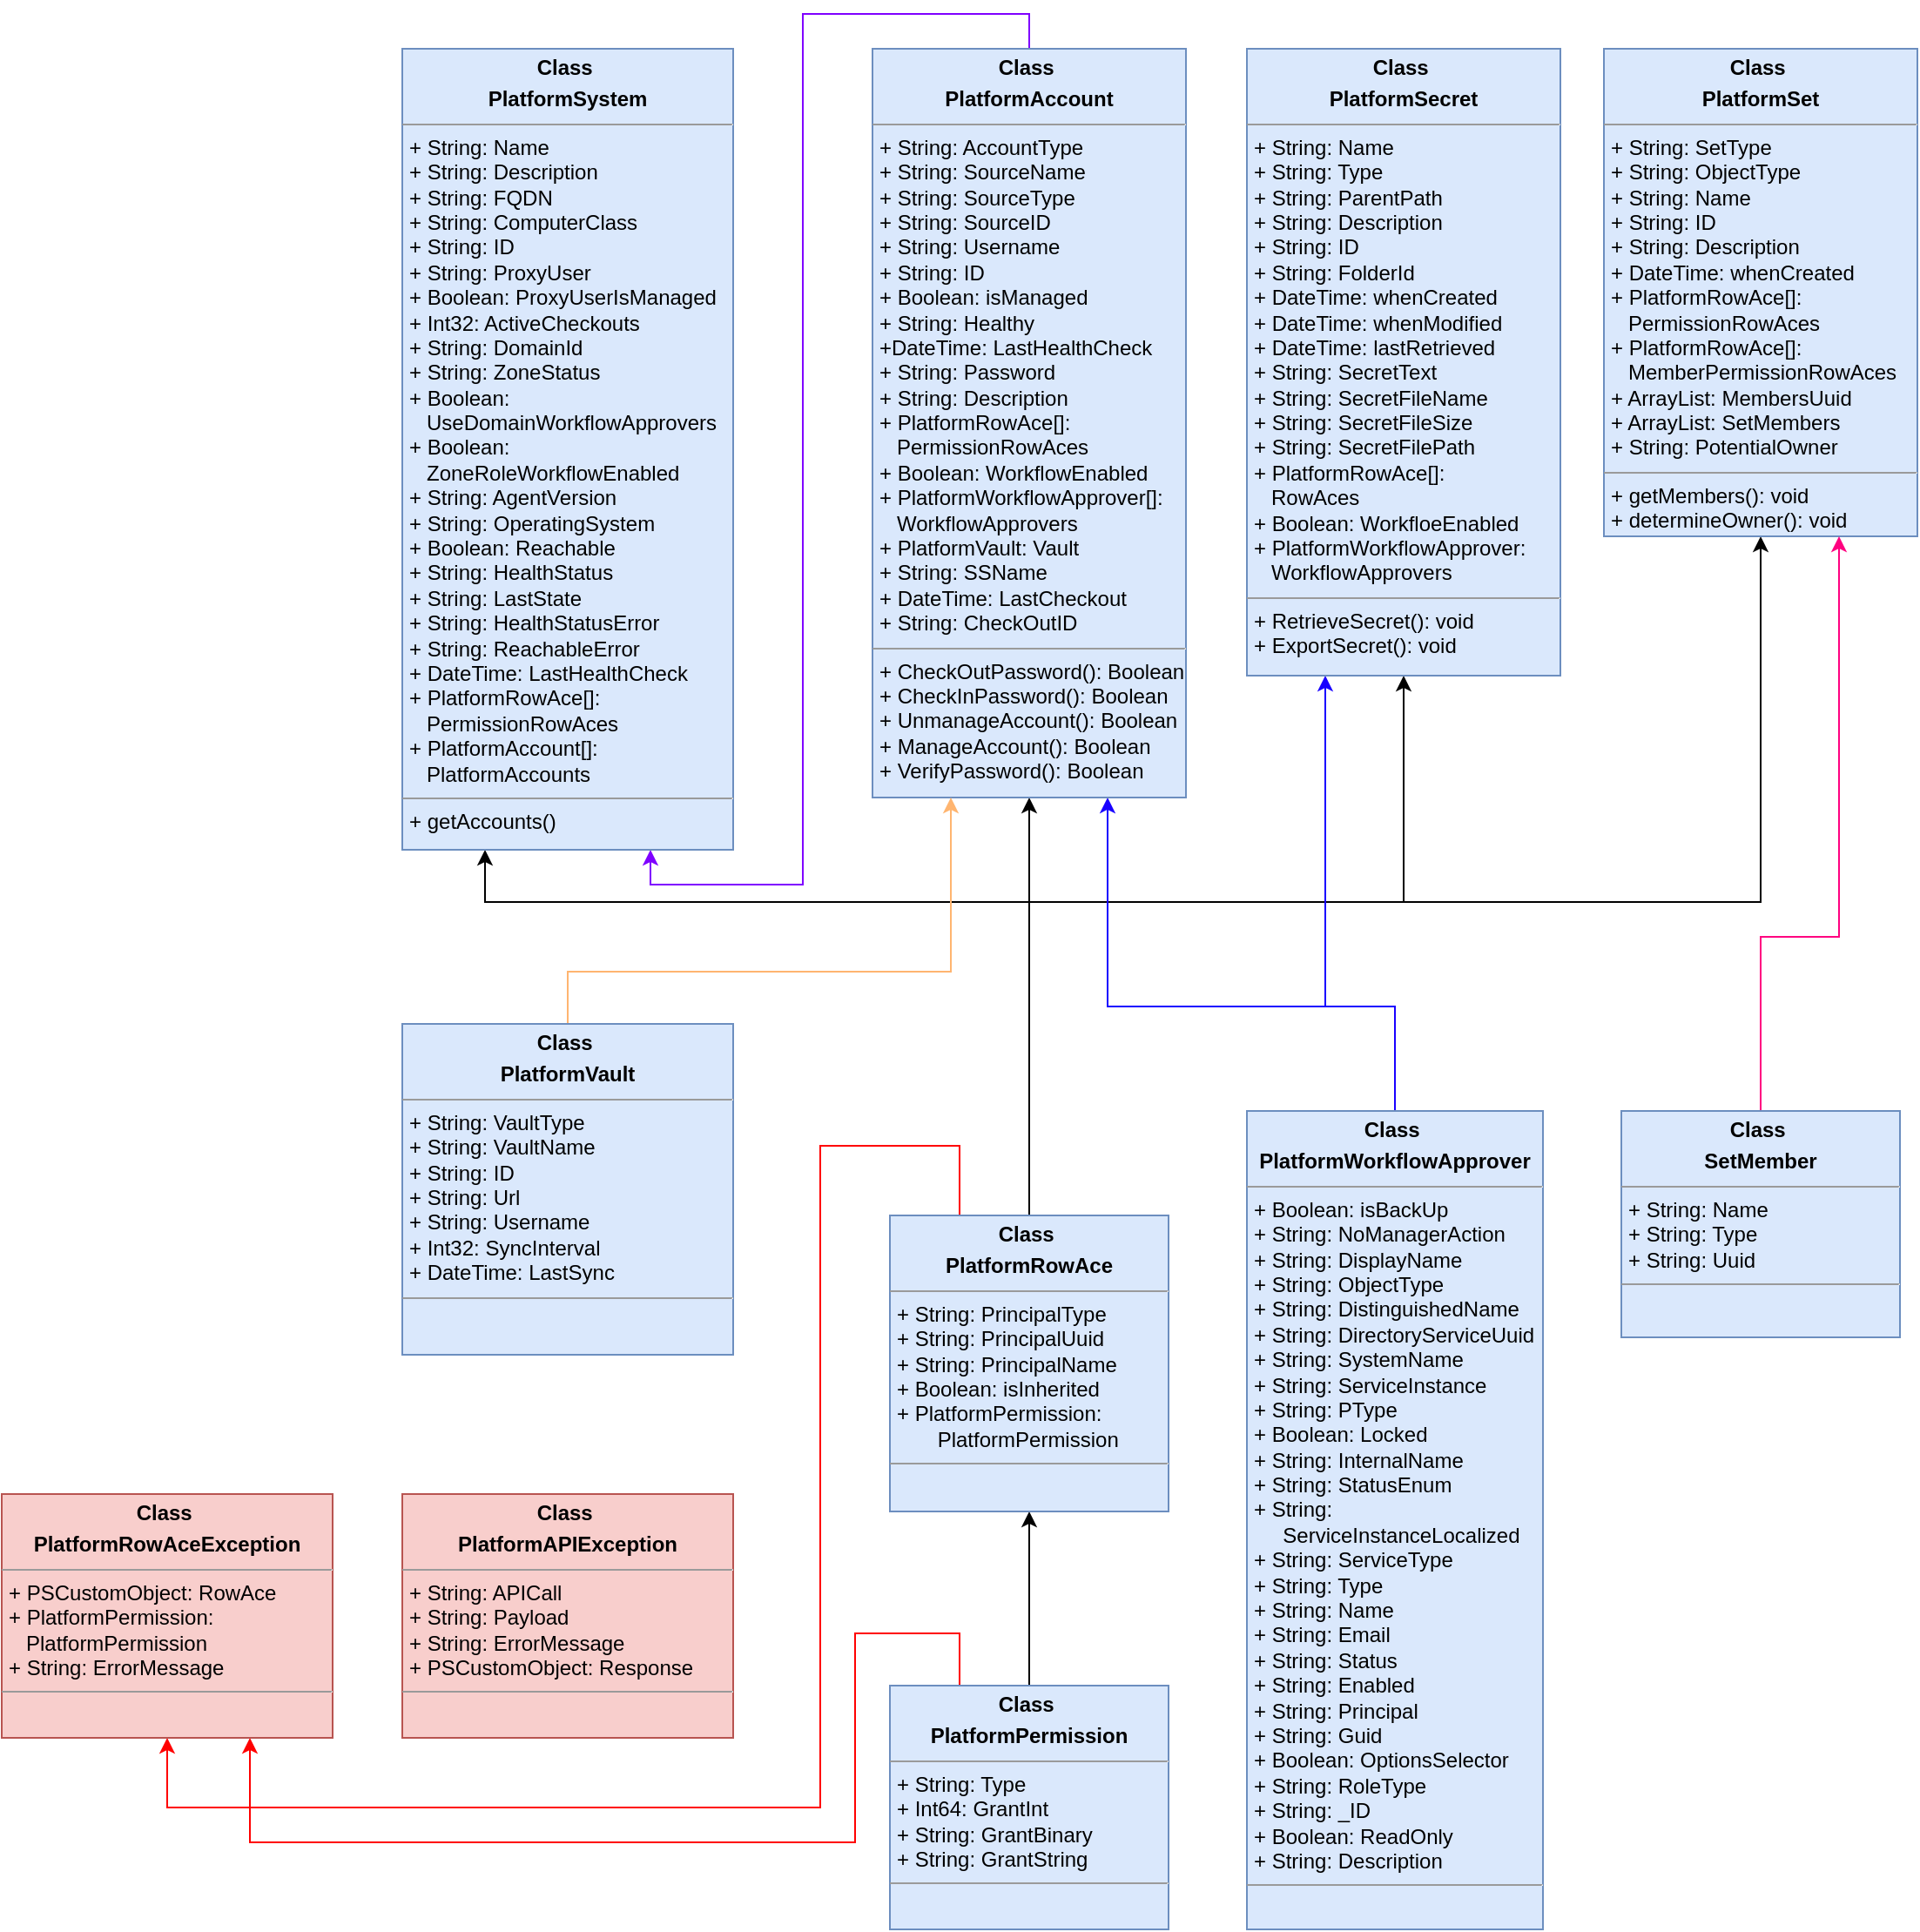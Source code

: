 <mxfile version="18.0.1" type="device"><diagram id="YnCf_WTDuHNfMenVFqaC" name="Page-1"><mxGraphModel dx="2430" dy="2396" grid="1" gridSize="10" guides="1" tooltips="1" connect="1" arrows="1" fold="1" page="1" pageScale="1" pageWidth="850" pageHeight="1100" math="0" shadow="0"><root><mxCell id="0"/><mxCell id="1" parent="0"/><mxCell id="X38_vA64xEPOQpa_aPta-8" style="edgeStyle=orthogonalEdgeStyle;rounded=0;orthogonalLoop=1;jettySize=auto;html=1;entryX=0.5;entryY=1;entryDx=0;entryDy=0;" parent="1" source="X38_vA64xEPOQpa_aPta-2" target="X38_vA64xEPOQpa_aPta-3" edge="1"><mxGeometry relative="1" as="geometry"/></mxCell><mxCell id="5MdBw0BvZUgc1jSjjbNK-12" style="edgeStyle=orthogonalEdgeStyle;rounded=0;orthogonalLoop=1;jettySize=auto;html=1;entryX=0.75;entryY=1;entryDx=0;entryDy=0;strokeColor=#FF0000;exitX=0.25;exitY=0;exitDx=0;exitDy=0;" edge="1" parent="1" source="X38_vA64xEPOQpa_aPta-2" target="5MdBw0BvZUgc1jSjjbNK-9"><mxGeometry relative="1" as="geometry"><Array as="points"><mxPoint x="120" y="560"/><mxPoint x="60" y="560"/><mxPoint x="60" y="680"/><mxPoint x="-288" y="680"/></Array></mxGeometry></mxCell><mxCell id="X38_vA64xEPOQpa_aPta-2" value="&lt;p style=&quot;margin: 0px ; margin-top: 4px ; text-align: center&quot;&gt;&lt;b&gt;Class&amp;nbsp;&lt;/b&gt;&lt;/p&gt;&lt;p style=&quot;margin: 0px ; margin-top: 4px ; text-align: center&quot;&gt;&lt;b&gt;PlatformPermission&lt;/b&gt;&lt;/p&gt;&lt;hr size=&quot;1&quot;&gt;&lt;p style=&quot;margin: 0px ; margin-left: 4px&quot;&gt;+ String: Type&lt;/p&gt;&lt;p style=&quot;margin: 0px ; margin-left: 4px&quot;&gt;+ Int64: GrantInt&lt;/p&gt;&lt;p style=&quot;margin: 0px ; margin-left: 4px&quot;&gt;+ String: GrantBinary&lt;/p&gt;&lt;p style=&quot;margin: 0px ; margin-left: 4px&quot;&gt;+ String: GrantString&lt;/p&gt;&lt;hr size=&quot;1&quot;&gt;&lt;p style=&quot;margin: 0px ; margin-left: 4px&quot;&gt;&lt;br&gt;&lt;/p&gt;" style="verticalAlign=top;align=left;overflow=fill;fontSize=12;fontFamily=Helvetica;html=1;fillColor=#dae8fc;strokeColor=#6c8ebf;" parent="1" vertex="1"><mxGeometry x="80" y="590" width="160" height="140" as="geometry"/></mxCell><mxCell id="X38_vA64xEPOQpa_aPta-10" style="edgeStyle=orthogonalEdgeStyle;rounded=0;orthogonalLoop=1;jettySize=auto;html=1;entryX=0.5;entryY=1;entryDx=0;entryDy=0;" parent="1" source="X38_vA64xEPOQpa_aPta-3" target="X38_vA64xEPOQpa_aPta-7" edge="1"><mxGeometry relative="1" as="geometry"/></mxCell><mxCell id="X38_vA64xEPOQpa_aPta-14" style="edgeStyle=orthogonalEdgeStyle;rounded=0;orthogonalLoop=1;jettySize=auto;html=1;entryX=0.5;entryY=1;entryDx=0;entryDy=0;" parent="1" source="X38_vA64xEPOQpa_aPta-3" target="X38_vA64xEPOQpa_aPta-5" edge="1"><mxGeometry relative="1" as="geometry"><Array as="points"><mxPoint x="160" y="140"/><mxPoint x="375" y="140"/></Array></mxGeometry></mxCell><mxCell id="X38_vA64xEPOQpa_aPta-15" style="edgeStyle=orthogonalEdgeStyle;rounded=0;orthogonalLoop=1;jettySize=auto;html=1;entryX=0.5;entryY=1;entryDx=0;entryDy=0;" parent="1" source="X38_vA64xEPOQpa_aPta-3" target="X38_vA64xEPOQpa_aPta-6" edge="1"><mxGeometry relative="1" as="geometry"><Array as="points"><mxPoint x="160" y="140"/><mxPoint x="580" y="140"/></Array></mxGeometry></mxCell><mxCell id="5MdBw0BvZUgc1jSjjbNK-7" style="edgeStyle=orthogonalEdgeStyle;rounded=0;orthogonalLoop=1;jettySize=auto;html=1;entryX=0.25;entryY=1;entryDx=0;entryDy=0;" edge="1" parent="1" source="X38_vA64xEPOQpa_aPta-3" target="5MdBw0BvZUgc1jSjjbNK-3"><mxGeometry relative="1" as="geometry"><Array as="points"><mxPoint x="160" y="140"/><mxPoint x="-152" y="140"/></Array></mxGeometry></mxCell><mxCell id="5MdBw0BvZUgc1jSjjbNK-11" style="edgeStyle=orthogonalEdgeStyle;rounded=0;orthogonalLoop=1;jettySize=auto;html=1;entryX=0.5;entryY=1;entryDx=0;entryDy=0;strokeColor=#FF0000;" edge="1" parent="1" source="X38_vA64xEPOQpa_aPta-3" target="5MdBw0BvZUgc1jSjjbNK-9"><mxGeometry relative="1" as="geometry"><Array as="points"><mxPoint x="120" y="280"/><mxPoint x="40" y="280"/><mxPoint x="40" y="660"/><mxPoint x="-335" y="660"/></Array></mxGeometry></mxCell><mxCell id="X38_vA64xEPOQpa_aPta-3" value="&lt;p style=&quot;margin: 0px ; margin-top: 4px ; text-align: center&quot;&gt;&lt;b&gt;Class&amp;nbsp;&lt;/b&gt;&lt;/p&gt;&lt;p style=&quot;margin: 0px ; margin-top: 4px ; text-align: center&quot;&gt;&lt;b&gt;PlatformRowAce&lt;/b&gt;&lt;/p&gt;&lt;hr size=&quot;1&quot;&gt;&lt;p style=&quot;margin: 0px ; margin-left: 4px&quot;&gt;+ String: PrincipalType&lt;br&gt;&lt;/p&gt;&lt;p style=&quot;margin: 0px ; margin-left: 4px&quot;&gt;+ String: PrincipalUuid&lt;/p&gt;&lt;p style=&quot;margin: 0px ; margin-left: 4px&quot;&gt;+ String: PrincipalName&lt;/p&gt;&lt;p style=&quot;margin: 0px ; margin-left: 4px&quot;&gt;+ Boolean: isInherited&lt;/p&gt;&lt;p style=&quot;margin: 0px ; margin-left: 4px&quot;&gt;+ PlatformPermission:&amp;nbsp;&lt;/p&gt;&lt;p style=&quot;margin: 0px ; margin-left: 4px&quot;&gt;&amp;nbsp; &amp;nbsp; &amp;nbsp; &amp;nbsp;PlatformPermission&lt;/p&gt;&lt;hr size=&quot;1&quot;&gt;&lt;p style=&quot;margin: 0px ; margin-left: 4px&quot;&gt;&lt;br&gt;&lt;/p&gt;" style="verticalAlign=top;align=left;overflow=fill;fontSize=12;fontFamily=Helvetica;html=1;fillColor=#dae8fc;strokeColor=#6c8ebf;" parent="1" vertex="1"><mxGeometry x="80" y="320" width="160" height="170" as="geometry"/></mxCell><mxCell id="X38_vA64xEPOQpa_aPta-17" style="edgeStyle=orthogonalEdgeStyle;rounded=0;orthogonalLoop=1;jettySize=auto;html=1;entryX=0.75;entryY=1;entryDx=0;entryDy=0;strokeColor=#1900FF;" parent="1" source="X38_vA64xEPOQpa_aPta-4" target="X38_vA64xEPOQpa_aPta-7" edge="1"><mxGeometry relative="1" as="geometry"><Array as="points"><mxPoint x="370" y="200"/><mxPoint x="205" y="200"/></Array></mxGeometry></mxCell><mxCell id="X38_vA64xEPOQpa_aPta-18" style="edgeStyle=orthogonalEdgeStyle;rounded=0;orthogonalLoop=1;jettySize=auto;html=1;entryX=0.25;entryY=1;entryDx=0;entryDy=0;strokeColor=#1900FF;" parent="1" source="X38_vA64xEPOQpa_aPta-4" target="X38_vA64xEPOQpa_aPta-5" edge="1"><mxGeometry relative="1" as="geometry"><Array as="points"><mxPoint x="370" y="200"/><mxPoint x="330" y="200"/></Array></mxGeometry></mxCell><mxCell id="X38_vA64xEPOQpa_aPta-4" value="&lt;p style=&quot;margin: 0px ; margin-top: 4px ; text-align: center&quot;&gt;&lt;b&gt;Class&amp;nbsp;&lt;/b&gt;&lt;/p&gt;&lt;p style=&quot;margin: 0px ; margin-top: 4px ; text-align: center&quot;&gt;&lt;b&gt;PlatformWorkflowApprover&lt;/b&gt;&lt;/p&gt;&lt;hr size=&quot;1&quot;&gt;&lt;p style=&quot;margin: 0px ; margin-left: 4px&quot;&gt;+ Boolean: isBackUp&lt;br&gt;&lt;/p&gt;&lt;p style=&quot;margin: 0px ; margin-left: 4px&quot;&gt;+ String: NoManagerAction&lt;/p&gt;&lt;p style=&quot;margin: 0px ; margin-left: 4px&quot;&gt;+ String: DisplayName&lt;/p&gt;&lt;p style=&quot;margin: 0px ; margin-left: 4px&quot;&gt;+ String: ObjectType&lt;/p&gt;&lt;p style=&quot;margin: 0px ; margin-left: 4px&quot;&gt;+ String: DistinguishedName&lt;/p&gt;&lt;p style=&quot;margin: 0px ; margin-left: 4px&quot;&gt;+ String: DirectoryServiceUuid&lt;/p&gt;&lt;p style=&quot;margin: 0px ; margin-left: 4px&quot;&gt;+ String: SystemName&lt;/p&gt;&lt;p style=&quot;margin: 0px ; margin-left: 4px&quot;&gt;+ String: ServiceInstance&lt;/p&gt;&lt;p style=&quot;margin: 0px ; margin-left: 4px&quot;&gt;+ String: PType&lt;/p&gt;&lt;p style=&quot;margin: 0px ; margin-left: 4px&quot;&gt;+ Boolean: Locked&lt;/p&gt;&lt;p style=&quot;margin: 0px ; margin-left: 4px&quot;&gt;+ String: InternalName&lt;/p&gt;&lt;p style=&quot;margin: 0px ; margin-left: 4px&quot;&gt;+ String: StatusEnum&lt;/p&gt;&lt;p style=&quot;margin: 0px ; margin-left: 4px&quot;&gt;+ String:&amp;nbsp;&lt;/p&gt;&lt;p style=&quot;margin: 0px ; margin-left: 4px&quot;&gt;&amp;nbsp; &amp;nbsp; &amp;nbsp;ServiceInstanceLocalized&lt;/p&gt;&lt;p style=&quot;margin: 0px ; margin-left: 4px&quot;&gt;+ String: ServiceType&lt;/p&gt;&lt;p style=&quot;margin: 0px ; margin-left: 4px&quot;&gt;+ String: Type&lt;/p&gt;&lt;p style=&quot;margin: 0px ; margin-left: 4px&quot;&gt;+ String: Name&lt;/p&gt;&lt;p style=&quot;margin: 0px ; margin-left: 4px&quot;&gt;+ String: Email&lt;/p&gt;&lt;p style=&quot;margin: 0px ; margin-left: 4px&quot;&gt;+ String: Status&lt;/p&gt;&lt;p style=&quot;margin: 0px ; margin-left: 4px&quot;&gt;+ String: Enabled&lt;/p&gt;&lt;p style=&quot;margin: 0px ; margin-left: 4px&quot;&gt;+ String: Principal&lt;/p&gt;&lt;p style=&quot;margin: 0px ; margin-left: 4px&quot;&gt;+ String: Guid&lt;/p&gt;&lt;p style=&quot;margin: 0px ; margin-left: 4px&quot;&gt;+ Boolean: OptionsSelector&lt;/p&gt;&lt;p style=&quot;margin: 0px ; margin-left: 4px&quot;&gt;+ String: RoleType&lt;/p&gt;&lt;p style=&quot;margin: 0px ; margin-left: 4px&quot;&gt;+ String: _ID&lt;/p&gt;&lt;p style=&quot;margin: 0px ; margin-left: 4px&quot;&gt;+ Boolean: ReadOnly&lt;/p&gt;&lt;p style=&quot;margin: 0px ; margin-left: 4px&quot;&gt;+ String: Description&lt;/p&gt;&lt;hr size=&quot;1&quot;&gt;&lt;p style=&quot;margin: 0px ; margin-left: 4px&quot;&gt;&lt;br&gt;&lt;/p&gt;" style="verticalAlign=top;align=left;overflow=fill;fontSize=12;fontFamily=Helvetica;html=1;fillColor=#dae8fc;strokeColor=#6c8ebf;" parent="1" vertex="1"><mxGeometry x="285" y="260" width="170" height="470" as="geometry"/></mxCell><mxCell id="X38_vA64xEPOQpa_aPta-5" value="&lt;p style=&quot;margin: 0px ; margin-top: 4px ; text-align: center&quot;&gt;&lt;b&gt;Class&amp;nbsp;&lt;/b&gt;&lt;/p&gt;&lt;p style=&quot;margin: 0px ; margin-top: 4px ; text-align: center&quot;&gt;&lt;b&gt;PlatformSecret&lt;/b&gt;&lt;/p&gt;&lt;hr size=&quot;1&quot;&gt;&lt;p style=&quot;margin: 0px ; margin-left: 4px&quot;&gt;+ String: Name&lt;br&gt;&lt;/p&gt;&lt;p style=&quot;margin: 0px ; margin-left: 4px&quot;&gt;+ String: Type&lt;/p&gt;&lt;p style=&quot;margin: 0px ; margin-left: 4px&quot;&gt;+ String: ParentPath&lt;/p&gt;&lt;p style=&quot;margin: 0px ; margin-left: 4px&quot;&gt;+ String: Description&lt;/p&gt;&lt;p style=&quot;margin: 0px ; margin-left: 4px&quot;&gt;+ String: ID&lt;/p&gt;&lt;p style=&quot;margin: 0px ; margin-left: 4px&quot;&gt;+ String: FolderId&lt;/p&gt;&lt;p style=&quot;margin: 0px ; margin-left: 4px&quot;&gt;+ DateTime: whenCreated&lt;/p&gt;&lt;p style=&quot;margin: 0px ; margin-left: 4px&quot;&gt;+ DateTime: whenModified&lt;/p&gt;&lt;p style=&quot;margin: 0px ; margin-left: 4px&quot;&gt;+ DateTime: lastRetrieved&lt;/p&gt;&lt;p style=&quot;margin: 0px ; margin-left: 4px&quot;&gt;+ String: SecretText&lt;/p&gt;&lt;p style=&quot;margin: 0px ; margin-left: 4px&quot;&gt;+ String: SecretFileName&lt;/p&gt;&lt;p style=&quot;margin: 0px ; margin-left: 4px&quot;&gt;+ String: SecretFileSize&lt;/p&gt;&lt;p style=&quot;margin: 0px ; margin-left: 4px&quot;&gt;+ String: SecretFilePath&lt;/p&gt;&lt;p style=&quot;margin: 0px ; margin-left: 4px&quot;&gt;+ PlatformRowAce[]:&amp;nbsp;&lt;/p&gt;&lt;p style=&quot;margin: 0px ; margin-left: 4px&quot;&gt;&amp;nbsp; &amp;nbsp;RowAces&lt;/p&gt;&lt;p style=&quot;margin: 0px ; margin-left: 4px&quot;&gt;+ Boolean: WorkfloeEnabled&lt;/p&gt;&lt;p style=&quot;margin: 0px ; margin-left: 4px&quot;&gt;+ PlatformWorkflowApprover:&lt;/p&gt;&lt;p style=&quot;margin: 0px ; margin-left: 4px&quot;&gt;&amp;nbsp; &amp;nbsp;WorkflowApprovers&lt;br&gt;&lt;/p&gt;&lt;hr size=&quot;1&quot;&gt;&lt;p style=&quot;margin: 0px ; margin-left: 4px&quot;&gt;+ RetrieveSecret(): void&lt;/p&gt;&lt;p style=&quot;margin: 0px ; margin-left: 4px&quot;&gt;+ ExportSecret(): void&lt;/p&gt;" style="verticalAlign=top;align=left;overflow=fill;fontSize=12;fontFamily=Helvetica;html=1;fillColor=#dae8fc;strokeColor=#6c8ebf;" parent="1" vertex="1"><mxGeometry x="285" y="-350" width="180" height="360" as="geometry"/></mxCell><mxCell id="X38_vA64xEPOQpa_aPta-6" value="&lt;p style=&quot;margin: 0px ; margin-top: 4px ; text-align: center&quot;&gt;&lt;b&gt;Class&amp;nbsp;&lt;/b&gt;&lt;/p&gt;&lt;p style=&quot;margin: 0px ; margin-top: 4px ; text-align: center&quot;&gt;&lt;b&gt;PlatformSet&lt;/b&gt;&lt;/p&gt;&lt;hr size=&quot;1&quot;&gt;&lt;p style=&quot;margin: 0px ; margin-left: 4px&quot;&gt;+ String: SetType&lt;/p&gt;&lt;p style=&quot;margin: 0px ; margin-left: 4px&quot;&gt;+ String: ObjectType&lt;br&gt;&lt;/p&gt;&lt;p style=&quot;margin: 0px ; margin-left: 4px&quot;&gt;+ String: Name&lt;/p&gt;&lt;p style=&quot;margin: 0px ; margin-left: 4px&quot;&gt;+ String: ID&lt;/p&gt;&lt;p style=&quot;margin: 0px ; margin-left: 4px&quot;&gt;+ String: Description&lt;/p&gt;&lt;p style=&quot;margin: 0px ; margin-left: 4px&quot;&gt;+ DateTime: whenCreated&lt;/p&gt;&lt;p style=&quot;margin: 0px ; margin-left: 4px&quot;&gt;+ PlatformRowAce[]:&amp;nbsp;&lt;/p&gt;&lt;p style=&quot;margin: 0px ; margin-left: 4px&quot;&gt;&amp;nbsp; &amp;nbsp;PermissionRowAces&lt;/p&gt;&lt;p style=&quot;margin: 0px ; margin-left: 4px&quot;&gt;+ PlatformRowAce[]:&lt;/p&gt;&lt;p style=&quot;margin: 0px ; margin-left: 4px&quot;&gt;&amp;nbsp; &amp;nbsp;MemberPermissionRowAces&lt;/p&gt;&lt;p style=&quot;margin: 0px ; margin-left: 4px&quot;&gt;+ ArrayList: MembersUuid&lt;/p&gt;&lt;p style=&quot;margin: 0px ; margin-left: 4px&quot;&gt;+ ArrayList: SetMembers&lt;/p&gt;&lt;p style=&quot;margin: 0px ; margin-left: 4px&quot;&gt;+ String: PotentialOwner&lt;/p&gt;&lt;hr size=&quot;1&quot;&gt;&lt;p style=&quot;margin: 0px ; margin-left: 4px&quot;&gt;+ getMembers(): void&lt;/p&gt;&lt;p style=&quot;margin: 0px ; margin-left: 4px&quot;&gt;+ determineOwner(): void&lt;/p&gt;" style="verticalAlign=top;align=left;overflow=fill;fontSize=12;fontFamily=Helvetica;html=1;fillColor=#dae8fc;strokeColor=#6c8ebf;" parent="1" vertex="1"><mxGeometry x="490" y="-350" width="180" height="280" as="geometry"/></mxCell><mxCell id="5MdBw0BvZUgc1jSjjbNK-8" style="edgeStyle=orthogonalEdgeStyle;rounded=0;orthogonalLoop=1;jettySize=auto;html=1;entryX=0.75;entryY=1;entryDx=0;entryDy=0;strokeColor=#7F00FF;" edge="1" parent="1" source="X38_vA64xEPOQpa_aPta-7" target="5MdBw0BvZUgc1jSjjbNK-3"><mxGeometry relative="1" as="geometry"><Array as="points"><mxPoint x="160" y="-370"/><mxPoint x="30" y="-370"/><mxPoint x="30" y="130"/><mxPoint x="-58" y="130"/></Array></mxGeometry></mxCell><mxCell id="X38_vA64xEPOQpa_aPta-7" value="&lt;p style=&quot;margin: 0px ; margin-top: 4px ; text-align: center&quot;&gt;&lt;b&gt;Class&amp;nbsp;&lt;/b&gt;&lt;/p&gt;&lt;p style=&quot;margin: 0px ; margin-top: 4px ; text-align: center&quot;&gt;&lt;b&gt;PlatformAccount&lt;/b&gt;&lt;/p&gt;&lt;hr size=&quot;1&quot;&gt;&lt;p style=&quot;margin: 0px ; margin-left: 4px&quot;&gt;+ String: AccountType&lt;br&gt;&lt;/p&gt;&lt;p style=&quot;margin: 0px ; margin-left: 4px&quot;&gt;+ String: SourceName&lt;/p&gt;&lt;p style=&quot;margin: 0px ; margin-left: 4px&quot;&gt;+ String: SourceType&lt;/p&gt;&lt;p style=&quot;margin: 0px ; margin-left: 4px&quot;&gt;+ String: SourceID&lt;/p&gt;&lt;p style=&quot;margin: 0px ; margin-left: 4px&quot;&gt;+ String: Username&lt;/p&gt;&lt;p style=&quot;margin: 0px ; margin-left: 4px&quot;&gt;+ String: ID&lt;/p&gt;&lt;p style=&quot;margin: 0px ; margin-left: 4px&quot;&gt;+ Boolean: isManaged&lt;/p&gt;&lt;p style=&quot;margin: 0px ; margin-left: 4px&quot;&gt;+ String: Healthy&lt;/p&gt;&lt;p style=&quot;margin: 0px ; margin-left: 4px&quot;&gt;+DateTime: LastHealthCheck&lt;/p&gt;&lt;p style=&quot;margin: 0px ; margin-left: 4px&quot;&gt;+ String: Password&lt;/p&gt;&lt;p style=&quot;margin: 0px ; margin-left: 4px&quot;&gt;+ String: Description&lt;/p&gt;&lt;p style=&quot;margin: 0px ; margin-left: 4px&quot;&gt;+ PlatformRowAce[]:&lt;/p&gt;&lt;p style=&quot;margin: 0px ; margin-left: 4px&quot;&gt;&amp;nbsp; &amp;nbsp;PermissionRowAces&lt;/p&gt;&lt;p style=&quot;margin: 0px ; margin-left: 4px&quot;&gt;+ Boolean: WorkflowEnabled&lt;/p&gt;&lt;p style=&quot;margin: 0px ; margin-left: 4px&quot;&gt;+ PlatformWorkflowApprover[]:&lt;/p&gt;&lt;p style=&quot;margin: 0px ; margin-left: 4px&quot;&gt;&amp;nbsp; &amp;nbsp;WorkflowApprovers&lt;br&gt;&lt;/p&gt;&lt;p style=&quot;margin: 0px ; margin-left: 4px&quot;&gt;+ PlatformVault: Vault&lt;/p&gt;&lt;p style=&quot;margin: 0px ; margin-left: 4px&quot;&gt;+ String: SSName&lt;/p&gt;&lt;p style=&quot;margin: 0px ; margin-left: 4px&quot;&gt;+ DateTime: LastCheckout&lt;/p&gt;&lt;p style=&quot;margin: 0px ; margin-left: 4px&quot;&gt;+ String: CheckOutID&lt;/p&gt;&lt;hr size=&quot;1&quot;&gt;&lt;p style=&quot;margin: 0px ; margin-left: 4px&quot;&gt;+ CheckOutPassword(): Boolean&lt;/p&gt;&lt;p style=&quot;margin: 0px ; margin-left: 4px&quot;&gt;+ CheckInPassword(): Boolean&lt;/p&gt;&lt;p style=&quot;margin: 0px ; margin-left: 4px&quot;&gt;+ UnmanageAccount(): Boolean&lt;/p&gt;&lt;p style=&quot;margin: 0px ; margin-left: 4px&quot;&gt;+ ManageAccount(): Boolean&lt;/p&gt;&lt;p style=&quot;margin: 0px ; margin-left: 4px&quot;&gt;+ VerifyPassword(): Boolean&lt;/p&gt;" style="verticalAlign=top;align=left;overflow=fill;fontSize=12;fontFamily=Helvetica;html=1;fillColor=#dae8fc;strokeColor=#6c8ebf;" parent="1" vertex="1"><mxGeometry x="70" y="-350" width="180" height="430" as="geometry"/></mxCell><mxCell id="auRMKOK3rRQNeUnBfZcZ-2" style="edgeStyle=orthogonalEdgeStyle;rounded=0;orthogonalLoop=1;jettySize=auto;html=1;entryX=0.75;entryY=1;entryDx=0;entryDy=0;fillColor=#f8cecc;strokeColor=#FF0080;" parent="1" source="auRMKOK3rRQNeUnBfZcZ-1" target="X38_vA64xEPOQpa_aPta-6" edge="1"><mxGeometry relative="1" as="geometry"><Array as="points"><mxPoint x="580" y="160"/><mxPoint x="625" y="160"/></Array></mxGeometry></mxCell><mxCell id="auRMKOK3rRQNeUnBfZcZ-1" value="&lt;p style=&quot;margin: 0px ; margin-top: 4px ; text-align: center&quot;&gt;&lt;b&gt;Class&amp;nbsp;&lt;/b&gt;&lt;/p&gt;&lt;p style=&quot;margin: 0px ; margin-top: 4px ; text-align: center&quot;&gt;&lt;b&gt;SetMember&lt;/b&gt;&lt;/p&gt;&lt;hr size=&quot;1&quot;&gt;&lt;p style=&quot;margin: 0px ; margin-left: 4px&quot;&gt;+ String: Name&lt;/p&gt;&lt;p style=&quot;margin: 0px ; margin-left: 4px&quot;&gt;+ String: Type&lt;/p&gt;&lt;p style=&quot;margin: 0px ; margin-left: 4px&quot;&gt;+ String: Uuid&lt;br&gt;&lt;/p&gt;&lt;hr size=&quot;1&quot;&gt;&lt;p style=&quot;margin: 0px ; margin-left: 4px&quot;&gt;&lt;br&gt;&lt;/p&gt;" style="verticalAlign=top;align=left;overflow=fill;fontSize=12;fontFamily=Helvetica;html=1;fillColor=#dae8fc;strokeColor=#6c8ebf;" parent="1" vertex="1"><mxGeometry x="500" y="260" width="160" height="130" as="geometry"/></mxCell><mxCell id="5MdBw0BvZUgc1jSjjbNK-6" style="edgeStyle=orthogonalEdgeStyle;rounded=0;orthogonalLoop=1;jettySize=auto;html=1;entryX=0.25;entryY=1;entryDx=0;entryDy=0;strokeColor=#FFB570;" edge="1" parent="1" source="5MdBw0BvZUgc1jSjjbNK-1" target="X38_vA64xEPOQpa_aPta-7"><mxGeometry relative="1" as="geometry"><Array as="points"><mxPoint x="-105" y="180"/><mxPoint x="115" y="180"/></Array></mxGeometry></mxCell><mxCell id="5MdBw0BvZUgc1jSjjbNK-1" value="&lt;p style=&quot;margin: 0px ; margin-top: 4px ; text-align: center&quot;&gt;&lt;b&gt;Class&amp;nbsp;&lt;/b&gt;&lt;/p&gt;&lt;p style=&quot;margin: 0px ; margin-top: 4px ; text-align: center&quot;&gt;&lt;b&gt;PlatformVault&lt;/b&gt;&lt;/p&gt;&lt;hr size=&quot;1&quot;&gt;&lt;p style=&quot;margin: 0px ; margin-left: 4px&quot;&gt;+ String: VaultType&lt;/p&gt;&lt;p style=&quot;margin: 0px ; margin-left: 4px&quot;&gt;+ String: VaultName&lt;/p&gt;&lt;p style=&quot;margin: 0px ; margin-left: 4px&quot;&gt;+ String: ID&lt;/p&gt;&lt;p style=&quot;margin: 0px ; margin-left: 4px&quot;&gt;+ String: Url&lt;/p&gt;&lt;p style=&quot;margin: 0px ; margin-left: 4px&quot;&gt;+ String: Username&lt;/p&gt;&lt;p style=&quot;margin: 0px ; margin-left: 4px&quot;&gt;+ Int32: SyncInterval&lt;/p&gt;&lt;p style=&quot;margin: 0px ; margin-left: 4px&quot;&gt;+ DateTime: LastSync&lt;/p&gt;&lt;hr size=&quot;1&quot;&gt;&lt;p style=&quot;margin: 0px ; margin-left: 4px&quot;&gt;&lt;br&gt;&lt;/p&gt;" style="verticalAlign=top;align=left;overflow=fill;fontSize=12;fontFamily=Helvetica;html=1;fillColor=#dae8fc;strokeColor=#6c8ebf;" vertex="1" parent="1"><mxGeometry x="-200" y="210" width="190" height="190" as="geometry"/></mxCell><mxCell id="5MdBw0BvZUgc1jSjjbNK-3" value="&lt;p style=&quot;margin: 0px ; margin-top: 4px ; text-align: center&quot;&gt;&lt;b&gt;Class&amp;nbsp;&lt;/b&gt;&lt;/p&gt;&lt;p style=&quot;margin: 0px ; margin-top: 4px ; text-align: center&quot;&gt;&lt;b&gt;PlatformSystem&lt;/b&gt;&lt;/p&gt;&lt;hr size=&quot;1&quot;&gt;&lt;p style=&quot;margin: 0px ; margin-left: 4px&quot;&gt;+ String: Name&lt;br&gt;&lt;/p&gt;&lt;p style=&quot;margin: 0px ; margin-left: 4px&quot;&gt;+ String: Description&lt;/p&gt;&lt;p style=&quot;margin: 0px ; margin-left: 4px&quot;&gt;+ String: FQDN&lt;/p&gt;&lt;p style=&quot;margin: 0px ; margin-left: 4px&quot;&gt;+ String: ComputerClass&lt;/p&gt;&lt;p style=&quot;margin: 0px ; margin-left: 4px&quot;&gt;+ String: ID&lt;/p&gt;&lt;p style=&quot;margin: 0px ; margin-left: 4px&quot;&gt;+ String: ProxyUser&lt;/p&gt;&lt;p style=&quot;margin: 0px ; margin-left: 4px&quot;&gt;+ Boolean: ProxyUserIsManaged&lt;/p&gt;&lt;p style=&quot;margin: 0px ; margin-left: 4px&quot;&gt;+ Int32: ActiveCheckouts&lt;/p&gt;&lt;p style=&quot;margin: 0px ; margin-left: 4px&quot;&gt;+ String: DomainId&lt;/p&gt;&lt;p style=&quot;margin: 0px ; margin-left: 4px&quot;&gt;+ String: ZoneStatus&lt;/p&gt;&lt;p style=&quot;margin: 0px ; margin-left: 4px&quot;&gt;+ Boolean:&amp;nbsp;&lt;/p&gt;&lt;p style=&quot;margin: 0px ; margin-left: 4px&quot;&gt;&amp;nbsp; &amp;nbsp;UseDomainWorkflowApprovers&lt;/p&gt;&lt;p style=&quot;margin: 0px ; margin-left: 4px&quot;&gt;+ Boolean:&lt;/p&gt;&lt;p style=&quot;margin: 0px ; margin-left: 4px&quot;&gt;&amp;nbsp; &amp;nbsp;ZoneRoleWorkflowEnabled&lt;/p&gt;&lt;p style=&quot;margin: 0px ; margin-left: 4px&quot;&gt;+ String: AgentVersion&lt;/p&gt;&lt;p style=&quot;margin: 0px ; margin-left: 4px&quot;&gt;+ String: OperatingSystem&lt;/p&gt;&lt;p style=&quot;margin: 0px ; margin-left: 4px&quot;&gt;+ Boolean: Reachable&lt;/p&gt;&lt;p style=&quot;margin: 0px ; margin-left: 4px&quot;&gt;+ String: HealthStatus&lt;/p&gt;&lt;p style=&quot;margin: 0px ; margin-left: 4px&quot;&gt;+ String: LastState&lt;/p&gt;&lt;p style=&quot;margin: 0px ; margin-left: 4px&quot;&gt;+ String: HealthStatusError&lt;/p&gt;&lt;p style=&quot;margin: 0px ; margin-left: 4px&quot;&gt;+ String: ReachableError&lt;/p&gt;&lt;p style=&quot;margin: 0px ; margin-left: 4px&quot;&gt;+ DateTime: LastHealthCheck&lt;/p&gt;&lt;p style=&quot;margin: 0px ; margin-left: 4px&quot;&gt;+ PlatformRowAce[]:&amp;nbsp;&lt;/p&gt;&lt;p style=&quot;margin: 0px ; margin-left: 4px&quot;&gt;&amp;nbsp; &amp;nbsp;PermissionRowAces&lt;/p&gt;&lt;p style=&quot;margin: 0px ; margin-left: 4px&quot;&gt;+ PlatformAccount[]:&lt;/p&gt;&lt;p style=&quot;margin: 0px ; margin-left: 4px&quot;&gt;&amp;nbsp; &amp;nbsp;PlatformAccounts&lt;/p&gt;&lt;hr size=&quot;1&quot;&gt;&lt;p style=&quot;margin: 0px ; margin-left: 4px&quot;&gt;+ getAccounts()&lt;/p&gt;" style="verticalAlign=top;align=left;overflow=fill;fontSize=12;fontFamily=Helvetica;html=1;fillColor=#dae8fc;strokeColor=#6c8ebf;" vertex="1" parent="1"><mxGeometry x="-200" y="-350" width="190" height="460" as="geometry"/></mxCell><mxCell id="5MdBw0BvZUgc1jSjjbNK-9" value="&lt;p style=&quot;margin: 0px ; margin-top: 4px ; text-align: center&quot;&gt;&lt;b&gt;Class&amp;nbsp;&lt;/b&gt;&lt;/p&gt;&lt;p style=&quot;margin: 0px ; margin-top: 4px ; text-align: center&quot;&gt;&lt;b&gt;PlatformRowAceException&lt;/b&gt;&lt;/p&gt;&lt;hr size=&quot;1&quot;&gt;&lt;p style=&quot;margin: 0px ; margin-left: 4px&quot;&gt;+ PSCustomObject: RowAce&lt;/p&gt;&lt;p style=&quot;margin: 0px ; margin-left: 4px&quot;&gt;+ PlatformPermission:&lt;/p&gt;&lt;p style=&quot;margin: 0px ; margin-left: 4px&quot;&gt;&amp;nbsp; &amp;nbsp;PlatformPermission&lt;/p&gt;&lt;p style=&quot;margin: 0px ; margin-left: 4px&quot;&gt;+ String: ErrorMessage&lt;/p&gt;&lt;hr size=&quot;1&quot;&gt;&lt;p style=&quot;margin: 0px ; margin-left: 4px&quot;&gt;&lt;br&gt;&lt;/p&gt;" style="verticalAlign=top;align=left;overflow=fill;fontSize=12;fontFamily=Helvetica;html=1;fillColor=#f8cecc;strokeColor=#b85450;" vertex="1" parent="1"><mxGeometry x="-430" y="480" width="190" height="140" as="geometry"/></mxCell><mxCell id="5MdBw0BvZUgc1jSjjbNK-10" value="&lt;p style=&quot;margin: 0px ; margin-top: 4px ; text-align: center&quot;&gt;&lt;b&gt;Class&amp;nbsp;&lt;/b&gt;&lt;/p&gt;&lt;p style=&quot;margin: 0px ; margin-top: 4px ; text-align: center&quot;&gt;&lt;b&gt;PlatformAPIException&lt;/b&gt;&lt;/p&gt;&lt;hr size=&quot;1&quot;&gt;&lt;p style=&quot;margin: 0px ; margin-left: 4px&quot;&gt;+ String: APICall&lt;br&gt;&lt;/p&gt;&lt;p style=&quot;margin: 0px ; margin-left: 4px&quot;&gt;+ String: Payload&lt;/p&gt;&lt;p style=&quot;margin: 0px ; margin-left: 4px&quot;&gt;+ String: ErrorMessage&lt;/p&gt;&lt;p style=&quot;margin: 0px ; margin-left: 4px&quot;&gt;+ PSCustomObject: Response&lt;/p&gt;&lt;hr size=&quot;1&quot;&gt;&lt;p style=&quot;margin: 0px ; margin-left: 4px&quot;&gt;&lt;br&gt;&lt;/p&gt;" style="verticalAlign=top;align=left;overflow=fill;fontSize=12;fontFamily=Helvetica;html=1;fillColor=#f8cecc;strokeColor=#b85450;" vertex="1" parent="1"><mxGeometry x="-200" y="480" width="190" height="140" as="geometry"/></mxCell></root></mxGraphModel></diagram></mxfile>